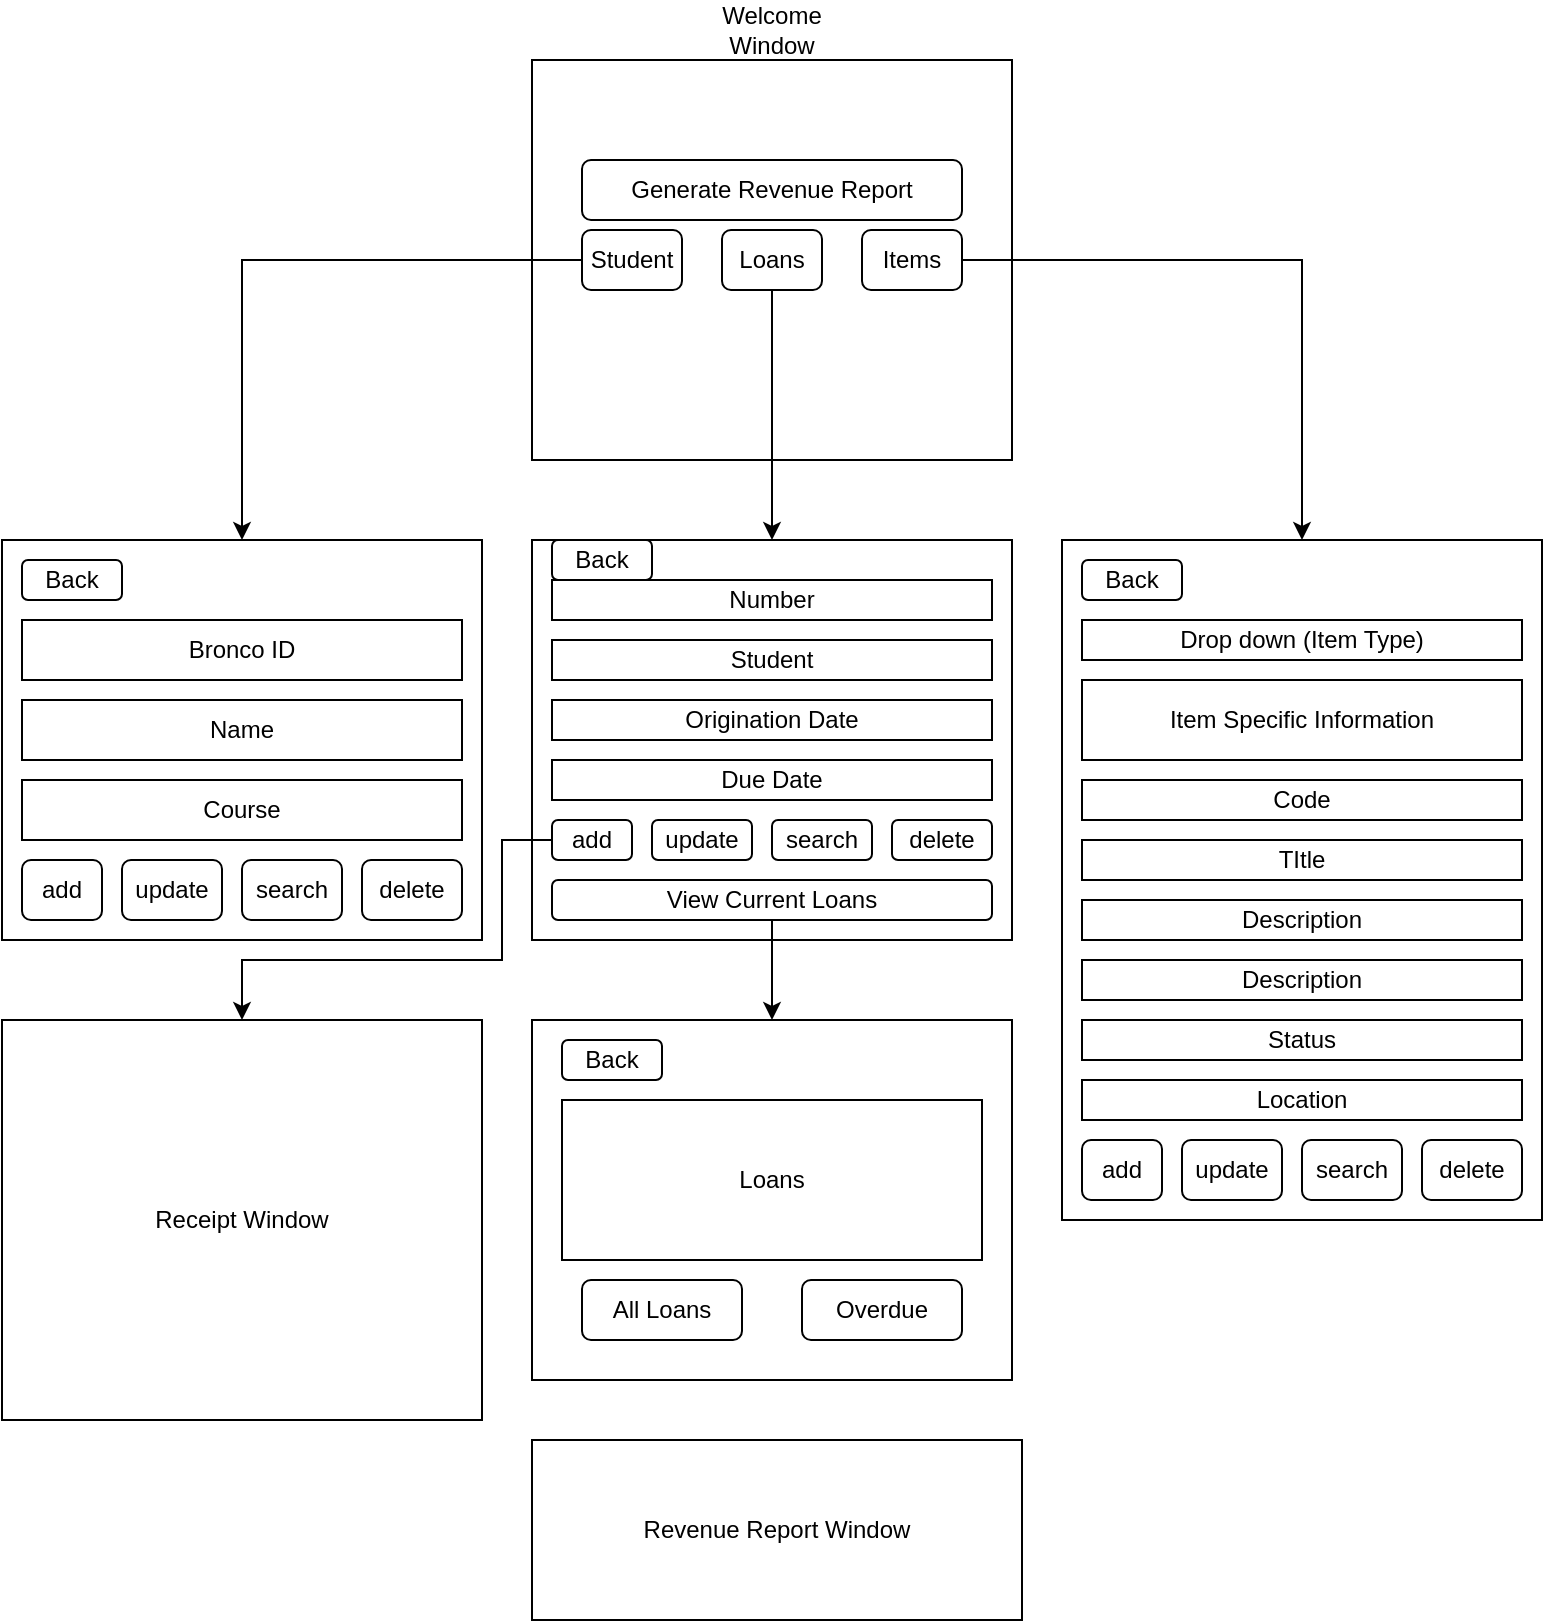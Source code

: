 <mxfile version="21.2.9" type="device">
  <diagram name="Page-1" id="Ww3_mX-kxTyUpbpKNQ0s">
    <mxGraphModel dx="1352" dy="1436" grid="1" gridSize="10" guides="1" tooltips="1" connect="1" arrows="1" fold="1" page="1" pageScale="1" pageWidth="850" pageHeight="1100" math="0" shadow="0">
      <root>
        <mxCell id="0" />
        <mxCell id="1" parent="0" />
        <mxCell id="zx5G4T1PqnVfPelcqfZq-1" value="" style="rounded=0;whiteSpace=wrap;html=1;" vertex="1" parent="1">
          <mxGeometry x="305" y="40" width="240" height="200" as="geometry" />
        </mxCell>
        <mxCell id="zx5G4T1PqnVfPelcqfZq-58" style="edgeStyle=orthogonalEdgeStyle;rounded=0;orthogonalLoop=1;jettySize=auto;html=1;entryX=0.5;entryY=0;entryDx=0;entryDy=0;" edge="1" parent="1" source="zx5G4T1PqnVfPelcqfZq-3" target="zx5G4T1PqnVfPelcqfZq-7">
          <mxGeometry relative="1" as="geometry" />
        </mxCell>
        <mxCell id="zx5G4T1PqnVfPelcqfZq-3" value="Student" style="rounded=1;whiteSpace=wrap;html=1;" vertex="1" parent="1">
          <mxGeometry x="330" y="125" width="50" height="30" as="geometry" />
        </mxCell>
        <mxCell id="zx5G4T1PqnVfPelcqfZq-56" style="edgeStyle=orthogonalEdgeStyle;rounded=0;orthogonalLoop=1;jettySize=auto;html=1;" edge="1" parent="1" source="zx5G4T1PqnVfPelcqfZq-5" target="zx5G4T1PqnVfPelcqfZq-13">
          <mxGeometry relative="1" as="geometry" />
        </mxCell>
        <mxCell id="zx5G4T1PqnVfPelcqfZq-5" value="Loans" style="rounded=1;whiteSpace=wrap;html=1;" vertex="1" parent="1">
          <mxGeometry x="400" y="125" width="50" height="30" as="geometry" />
        </mxCell>
        <mxCell id="zx5G4T1PqnVfPelcqfZq-7" value="" style="rounded=0;whiteSpace=wrap;html=1;" vertex="1" parent="1">
          <mxGeometry x="40" y="280" width="240" height="200" as="geometry" />
        </mxCell>
        <mxCell id="zx5G4T1PqnVfPelcqfZq-9" value="" style="rounded=0;whiteSpace=wrap;html=1;" vertex="1" parent="1">
          <mxGeometry x="570" y="280" width="240" height="340" as="geometry" />
        </mxCell>
        <mxCell id="zx5G4T1PqnVfPelcqfZq-11" value="Welcome Window" style="text;html=1;strokeColor=none;fillColor=none;align=center;verticalAlign=middle;whiteSpace=wrap;rounded=0;" vertex="1" parent="1">
          <mxGeometry x="395" y="10" width="60" height="30" as="geometry" />
        </mxCell>
        <mxCell id="zx5G4T1PqnVfPelcqfZq-57" style="edgeStyle=orthogonalEdgeStyle;rounded=0;orthogonalLoop=1;jettySize=auto;html=1;exitX=1;exitY=0.5;exitDx=0;exitDy=0;entryX=0.5;entryY=0;entryDx=0;entryDy=0;" edge="1" parent="1" source="zx5G4T1PqnVfPelcqfZq-12" target="zx5G4T1PqnVfPelcqfZq-9">
          <mxGeometry relative="1" as="geometry" />
        </mxCell>
        <mxCell id="zx5G4T1PqnVfPelcqfZq-12" value="Items" style="rounded=1;whiteSpace=wrap;html=1;" vertex="1" parent="1">
          <mxGeometry x="470" y="125" width="50" height="30" as="geometry" />
        </mxCell>
        <mxCell id="zx5G4T1PqnVfPelcqfZq-13" value="" style="rounded=0;whiteSpace=wrap;html=1;" vertex="1" parent="1">
          <mxGeometry x="305" y="280" width="240" height="200" as="geometry" />
        </mxCell>
        <mxCell id="zx5G4T1PqnVfPelcqfZq-16" value="Number" style="rounded=0;whiteSpace=wrap;html=1;" vertex="1" parent="1">
          <mxGeometry x="315" y="300" width="220" height="20" as="geometry" />
        </mxCell>
        <mxCell id="zx5G4T1PqnVfPelcqfZq-17" value="Bronco ID" style="rounded=0;whiteSpace=wrap;html=1;" vertex="1" parent="1">
          <mxGeometry x="50" y="320" width="220" height="30" as="geometry" />
        </mxCell>
        <mxCell id="zx5G4T1PqnVfPelcqfZq-18" value="Name" style="rounded=0;whiteSpace=wrap;html=1;" vertex="1" parent="1">
          <mxGeometry x="50" y="360" width="220" height="30" as="geometry" />
        </mxCell>
        <mxCell id="zx5G4T1PqnVfPelcqfZq-19" value="Course" style="rounded=0;whiteSpace=wrap;html=1;" vertex="1" parent="1">
          <mxGeometry x="50" y="400" width="220" height="30" as="geometry" />
        </mxCell>
        <mxCell id="zx5G4T1PqnVfPelcqfZq-21" value="add" style="rounded=1;whiteSpace=wrap;html=1;" vertex="1" parent="1">
          <mxGeometry x="50" y="440" width="40" height="30" as="geometry" />
        </mxCell>
        <mxCell id="zx5G4T1PqnVfPelcqfZq-22" value="update" style="rounded=1;whiteSpace=wrap;html=1;" vertex="1" parent="1">
          <mxGeometry x="100" y="440" width="50" height="30" as="geometry" />
        </mxCell>
        <mxCell id="zx5G4T1PqnVfPelcqfZq-23" value="search" style="rounded=1;whiteSpace=wrap;html=1;" vertex="1" parent="1">
          <mxGeometry x="160" y="440" width="50" height="30" as="geometry" />
        </mxCell>
        <mxCell id="zx5G4T1PqnVfPelcqfZq-24" value="delete" style="rounded=1;whiteSpace=wrap;html=1;" vertex="1" parent="1">
          <mxGeometry x="220" y="440" width="50" height="30" as="geometry" />
        </mxCell>
        <mxCell id="zx5G4T1PqnVfPelcqfZq-26" value="Student" style="rounded=0;whiteSpace=wrap;html=1;" vertex="1" parent="1">
          <mxGeometry x="315" y="330" width="220" height="20" as="geometry" />
        </mxCell>
        <mxCell id="zx5G4T1PqnVfPelcqfZq-27" value="Origination Date" style="rounded=0;whiteSpace=wrap;html=1;" vertex="1" parent="1">
          <mxGeometry x="315" y="360" width="220" height="20" as="geometry" />
        </mxCell>
        <mxCell id="zx5G4T1PqnVfPelcqfZq-28" value="Due Date" style="rounded=0;whiteSpace=wrap;html=1;" vertex="1" parent="1">
          <mxGeometry x="315" y="390" width="220" height="20" as="geometry" />
        </mxCell>
        <mxCell id="zx5G4T1PqnVfPelcqfZq-86" style="edgeStyle=orthogonalEdgeStyle;rounded=0;orthogonalLoop=1;jettySize=auto;html=1;" edge="1" parent="1" source="zx5G4T1PqnVfPelcqfZq-33" target="zx5G4T1PqnVfPelcqfZq-77">
          <mxGeometry relative="1" as="geometry">
            <Array as="points">
              <mxPoint x="290" y="430" />
              <mxPoint x="290" y="490" />
              <mxPoint x="160" y="490" />
            </Array>
          </mxGeometry>
        </mxCell>
        <mxCell id="zx5G4T1PqnVfPelcqfZq-33" value="add" style="rounded=1;whiteSpace=wrap;html=1;" vertex="1" parent="1">
          <mxGeometry x="315" y="420" width="40" height="20" as="geometry" />
        </mxCell>
        <mxCell id="zx5G4T1PqnVfPelcqfZq-34" value="update" style="rounded=1;whiteSpace=wrap;html=1;" vertex="1" parent="1">
          <mxGeometry x="365" y="420" width="50" height="20" as="geometry" />
        </mxCell>
        <mxCell id="zx5G4T1PqnVfPelcqfZq-35" value="search" style="rounded=1;whiteSpace=wrap;html=1;" vertex="1" parent="1">
          <mxGeometry x="425" y="420" width="50" height="20" as="geometry" />
        </mxCell>
        <mxCell id="zx5G4T1PqnVfPelcqfZq-36" value="delete" style="rounded=1;whiteSpace=wrap;html=1;" vertex="1" parent="1">
          <mxGeometry x="485" y="420" width="50" height="20" as="geometry" />
        </mxCell>
        <mxCell id="zx5G4T1PqnVfPelcqfZq-55" style="edgeStyle=orthogonalEdgeStyle;rounded=0;orthogonalLoop=1;jettySize=auto;html=1;entryX=0.5;entryY=0;entryDx=0;entryDy=0;" edge="1" parent="1" source="zx5G4T1PqnVfPelcqfZq-37" target="zx5G4T1PqnVfPelcqfZq-38">
          <mxGeometry relative="1" as="geometry" />
        </mxCell>
        <mxCell id="zx5G4T1PqnVfPelcqfZq-37" value="View Current Loans" style="rounded=1;whiteSpace=wrap;html=1;" vertex="1" parent="1">
          <mxGeometry x="315" y="450" width="220" height="20" as="geometry" />
        </mxCell>
        <mxCell id="zx5G4T1PqnVfPelcqfZq-38" value="" style="rounded=0;whiteSpace=wrap;html=1;" vertex="1" parent="1">
          <mxGeometry x="305" y="520" width="240" height="180" as="geometry" />
        </mxCell>
        <mxCell id="zx5G4T1PqnVfPelcqfZq-49" value="Back" style="rounded=1;whiteSpace=wrap;html=1;" vertex="1" parent="1">
          <mxGeometry x="320" y="530" width="50" height="20" as="geometry" />
        </mxCell>
        <mxCell id="zx5G4T1PqnVfPelcqfZq-50" value="Back" style="rounded=1;whiteSpace=wrap;html=1;" vertex="1" parent="1">
          <mxGeometry x="315" y="280" width="50" height="20" as="geometry" />
        </mxCell>
        <mxCell id="zx5G4T1PqnVfPelcqfZq-51" value="Back" style="rounded=1;whiteSpace=wrap;html=1;" vertex="1" parent="1">
          <mxGeometry x="50" y="290" width="50" height="20" as="geometry" />
        </mxCell>
        <mxCell id="zx5G4T1PqnVfPelcqfZq-52" value="Back" style="rounded=1;whiteSpace=wrap;html=1;" vertex="1" parent="1">
          <mxGeometry x="580" y="290" width="50" height="20" as="geometry" />
        </mxCell>
        <mxCell id="zx5G4T1PqnVfPelcqfZq-59" value="Drop down (Item Type)" style="rounded=0;whiteSpace=wrap;html=1;" vertex="1" parent="1">
          <mxGeometry x="580" y="320" width="220" height="20" as="geometry" />
        </mxCell>
        <mxCell id="zx5G4T1PqnVfPelcqfZq-60" value="Item Specific Information" style="rounded=0;whiteSpace=wrap;html=1;" vertex="1" parent="1">
          <mxGeometry x="580" y="350" width="220" height="40" as="geometry" />
        </mxCell>
        <mxCell id="zx5G4T1PqnVfPelcqfZq-61" value="Code" style="rounded=0;whiteSpace=wrap;html=1;" vertex="1" parent="1">
          <mxGeometry x="580" y="400" width="220" height="20" as="geometry" />
        </mxCell>
        <mxCell id="zx5G4T1PqnVfPelcqfZq-62" value="TItle" style="rounded=0;whiteSpace=wrap;html=1;" vertex="1" parent="1">
          <mxGeometry x="580" y="430" width="220" height="20" as="geometry" />
        </mxCell>
        <mxCell id="zx5G4T1PqnVfPelcqfZq-63" value="Loans" style="rounded=0;whiteSpace=wrap;html=1;" vertex="1" parent="1">
          <mxGeometry x="320" y="560" width="210" height="80" as="geometry" />
        </mxCell>
        <mxCell id="zx5G4T1PqnVfPelcqfZq-67" value="Overdue" style="rounded=1;whiteSpace=wrap;html=1;" vertex="1" parent="1">
          <mxGeometry x="440" y="650" width="80" height="30" as="geometry" />
        </mxCell>
        <mxCell id="zx5G4T1PqnVfPelcqfZq-68" value="All Loans" style="rounded=1;whiteSpace=wrap;html=1;" vertex="1" parent="1">
          <mxGeometry x="330" y="650" width="80" height="30" as="geometry" />
        </mxCell>
        <mxCell id="zx5G4T1PqnVfPelcqfZq-71" value="Description" style="rounded=0;whiteSpace=wrap;html=1;" vertex="1" parent="1">
          <mxGeometry x="580" y="460" width="220" height="20" as="geometry" />
        </mxCell>
        <mxCell id="zx5G4T1PqnVfPelcqfZq-72" value="Description" style="rounded=0;whiteSpace=wrap;html=1;" vertex="1" parent="1">
          <mxGeometry x="580" y="490" width="220" height="20" as="geometry" />
        </mxCell>
        <mxCell id="zx5G4T1PqnVfPelcqfZq-73" value="Status" style="rounded=0;whiteSpace=wrap;html=1;" vertex="1" parent="1">
          <mxGeometry x="580" y="520" width="220" height="20" as="geometry" />
        </mxCell>
        <mxCell id="zx5G4T1PqnVfPelcqfZq-74" value="Location" style="rounded=0;whiteSpace=wrap;html=1;" vertex="1" parent="1">
          <mxGeometry x="580" y="550" width="220" height="20" as="geometry" />
        </mxCell>
        <mxCell id="zx5G4T1PqnVfPelcqfZq-77" value="Receipt Window" style="rounded=0;whiteSpace=wrap;html=1;" vertex="1" parent="1">
          <mxGeometry x="40" y="520" width="240" height="200" as="geometry" />
        </mxCell>
        <mxCell id="zx5G4T1PqnVfPelcqfZq-79" value="add" style="rounded=1;whiteSpace=wrap;html=1;" vertex="1" parent="1">
          <mxGeometry x="580" y="580" width="40" height="30" as="geometry" />
        </mxCell>
        <mxCell id="zx5G4T1PqnVfPelcqfZq-80" value="update" style="rounded=1;whiteSpace=wrap;html=1;" vertex="1" parent="1">
          <mxGeometry x="630" y="580" width="50" height="30" as="geometry" />
        </mxCell>
        <mxCell id="zx5G4T1PqnVfPelcqfZq-81" value="search" style="rounded=1;whiteSpace=wrap;html=1;" vertex="1" parent="1">
          <mxGeometry x="690" y="580" width="50" height="30" as="geometry" />
        </mxCell>
        <mxCell id="zx5G4T1PqnVfPelcqfZq-82" value="delete" style="rounded=1;whiteSpace=wrap;html=1;" vertex="1" parent="1">
          <mxGeometry x="750" y="580" width="50" height="30" as="geometry" />
        </mxCell>
        <mxCell id="zx5G4T1PqnVfPelcqfZq-83" value="Generate Revenue Report" style="rounded=1;whiteSpace=wrap;html=1;" vertex="1" parent="1">
          <mxGeometry x="330" y="90" width="190" height="30" as="geometry" />
        </mxCell>
        <mxCell id="zx5G4T1PqnVfPelcqfZq-84" value="Revenue Report Window" style="rounded=0;whiteSpace=wrap;html=1;" vertex="1" parent="1">
          <mxGeometry x="305" y="730" width="245" height="90" as="geometry" />
        </mxCell>
      </root>
    </mxGraphModel>
  </diagram>
</mxfile>
